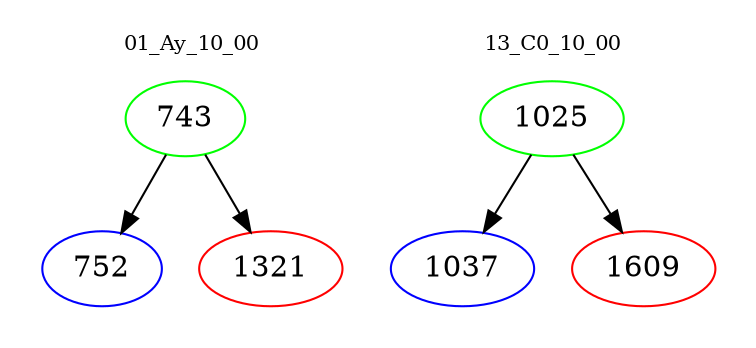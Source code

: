 digraph{
subgraph cluster_0 {
color = white
label = "01_Ay_10_00";
fontsize=10;
T0_743 [label="743", color="green"]
T0_743 -> T0_752 [color="black"]
T0_752 [label="752", color="blue"]
T0_743 -> T0_1321 [color="black"]
T0_1321 [label="1321", color="red"]
}
subgraph cluster_1 {
color = white
label = "13_C0_10_00";
fontsize=10;
T1_1025 [label="1025", color="green"]
T1_1025 -> T1_1037 [color="black"]
T1_1037 [label="1037", color="blue"]
T1_1025 -> T1_1609 [color="black"]
T1_1609 [label="1609", color="red"]
}
}
